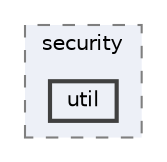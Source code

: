 digraph "repository/core/src/main/java/com/sterlite/cal/core/security/util"
{
 // LATEX_PDF_SIZE
  bgcolor="transparent";
  edge [fontname=Helvetica,fontsize=10,labelfontname=Helvetica,labelfontsize=10];
  node [fontname=Helvetica,fontsize=10,shape=box,height=0.2,width=0.4];
  compound=true
  subgraph clusterdir_3b01dbe0bbea3c1271b75badbceba1fe {
    graph [ bgcolor="#edf0f7", pencolor="grey50", label="security", fontname=Helvetica,fontsize=10 style="filled,dashed", URL="dir_3b01dbe0bbea3c1271b75badbceba1fe.html",tooltip=""]
  dir_84a911f2b9dd479a1e1193fcd4756f9b [label="util", fillcolor="#edf0f7", color="grey25", style="filled,bold", URL="dir_84a911f2b9dd479a1e1193fcd4756f9b.html",tooltip=""];
  }
}
